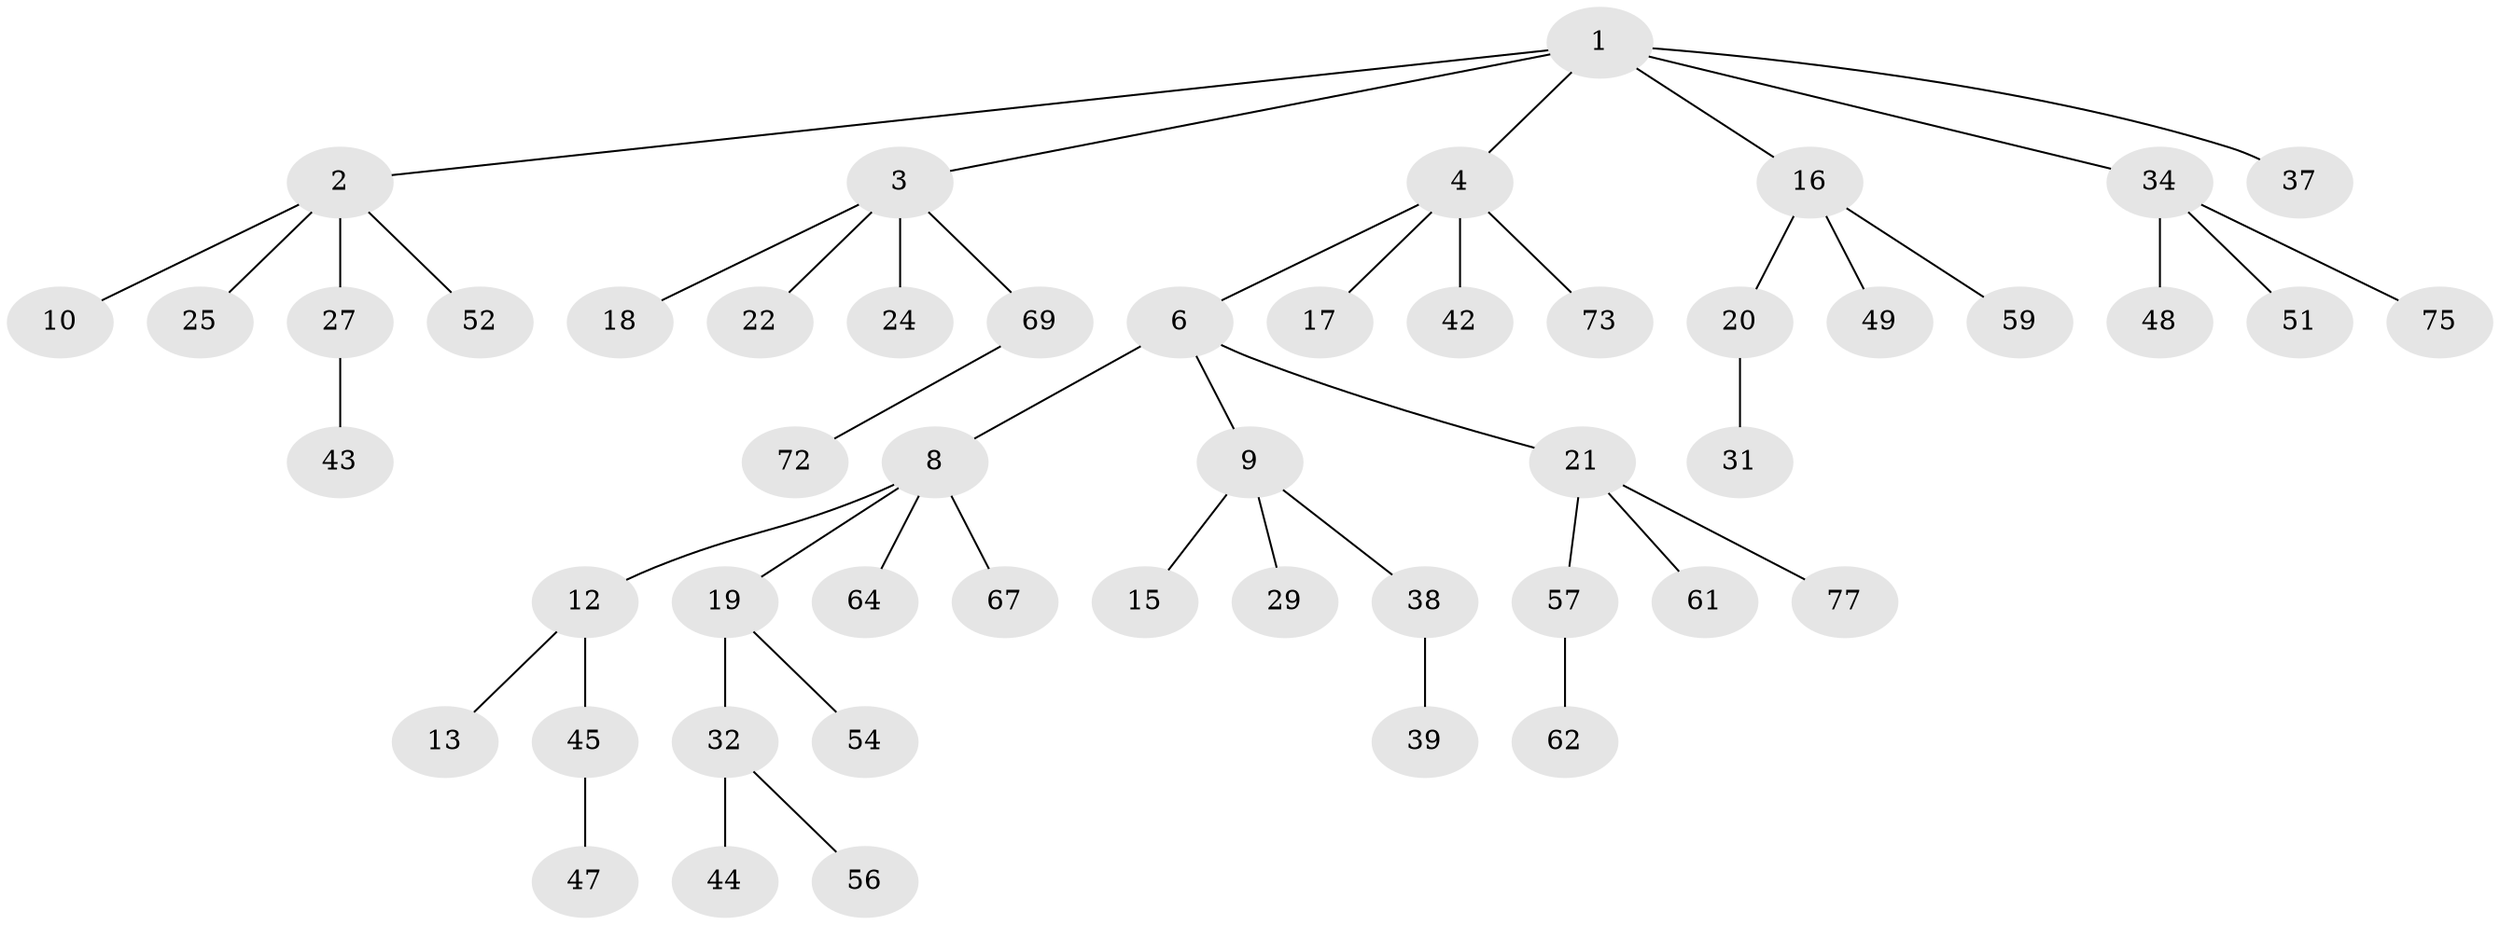 // original degree distribution, {6: 0.01282051282051282, 5: 0.02564102564102564, 3: 0.14102564102564102, 4: 0.07692307692307693, 2: 0.2948717948717949, 1: 0.44871794871794873}
// Generated by graph-tools (version 1.1) at 2025/42/03/06/25 10:42:04]
// undirected, 50 vertices, 49 edges
graph export_dot {
graph [start="1"]
  node [color=gray90,style=filled];
  1 [super="+33"];
  2 [super="+28"];
  3 [super="+7"];
  4 [super="+5"];
  6;
  8 [super="+36"];
  9 [super="+14"];
  10 [super="+11"];
  12;
  13 [super="+63"];
  15 [super="+30"];
  16 [super="+23"];
  17;
  18;
  19 [super="+26"];
  20 [super="+74"];
  21 [super="+41"];
  22;
  24 [super="+35"];
  25;
  27 [super="+58"];
  29 [super="+76"];
  31;
  32 [super="+40"];
  34;
  37 [super="+46"];
  38 [super="+50"];
  39 [super="+55"];
  42 [super="+68"];
  43;
  44;
  45 [super="+66"];
  47;
  48 [super="+60"];
  49;
  51 [super="+65"];
  52 [super="+53"];
  54;
  56;
  57;
  59 [super="+71"];
  61;
  62;
  64;
  67;
  69 [super="+70"];
  72;
  73;
  75 [super="+78"];
  77;
  1 -- 2;
  1 -- 3;
  1 -- 4;
  1 -- 16;
  1 -- 34;
  1 -- 37;
  2 -- 10;
  2 -- 25;
  2 -- 27;
  2 -- 52;
  3 -- 18;
  3 -- 24;
  3 -- 69;
  3 -- 22;
  4 -- 42;
  4 -- 73;
  4 -- 17;
  4 -- 6;
  6 -- 8;
  6 -- 9;
  6 -- 21;
  8 -- 12;
  8 -- 19;
  8 -- 67;
  8 -- 64;
  9 -- 29;
  9 -- 38;
  9 -- 15;
  12 -- 13;
  12 -- 45;
  16 -- 20;
  16 -- 49;
  16 -- 59;
  19 -- 54;
  19 -- 32;
  20 -- 31;
  21 -- 77;
  21 -- 57;
  21 -- 61;
  27 -- 43;
  32 -- 56;
  32 -- 44;
  34 -- 48;
  34 -- 51;
  34 -- 75;
  38 -- 39;
  45 -- 47;
  57 -- 62;
  69 -- 72;
}
